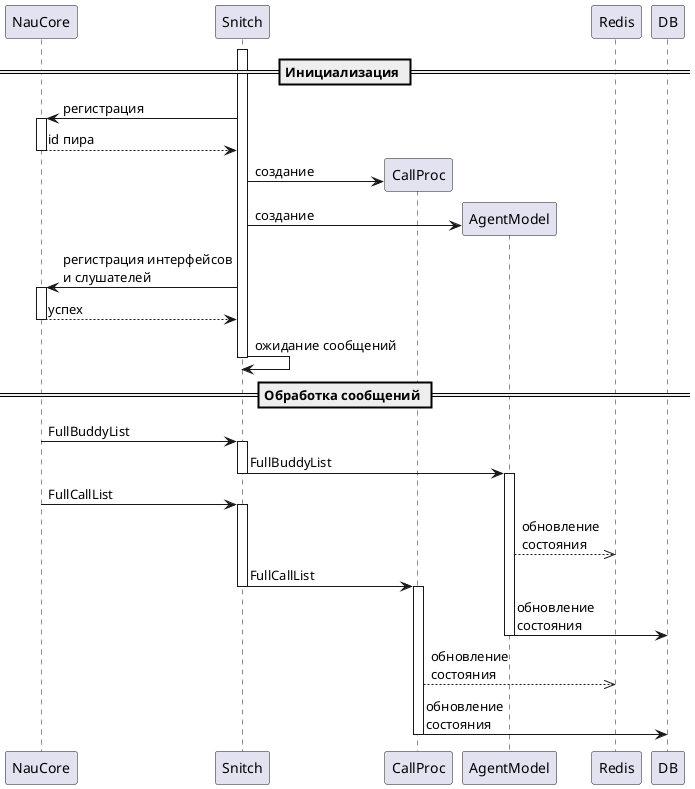 @startuml

participant NauCore order 1
participant Snitch order 3
'participant CallProc order 4
'participant AgentModel order 5
participant Redis order 6
participant DB order 7

== Инициализация ==

activate Snitch

Snitch -> NauCore: регистрация
activate NauCore

Snitch <-- NauCore: id пира
deactivate NauCore

create CallProc order 4
Snitch -> CallProc: создание

create AgentModel order 5
Snitch -> AgentModel: создание

Snitch -> NauCore: регистрация интерфейсов \nи слушателей
activate NauCore
NauCore --> Snitch: успех
deactivate NauCore

Snitch -> Snitch: ожидание сообщений
deactivate Snitch

== Обработка сообщений ==

NauCore -> Snitch: FullBuddyList
activate Snitch
Snitch -> AgentModel: FullBuddyList
deactivate Snitch
activate AgentModel

NauCore -> Snitch: FullCallList
activate Snitch

AgentModel -->> Redis: обновление\nсостояния

Snitch -> CallProc: FullCallList
deactivate Snitch
activate CallProc

AgentModel -> DB: обновление\nсостояния
deactivate AgentModel

CallProc -->> Redis: обновление\nсостояния

CallProc -> DB: обновление\nсостояния
deactivate CallProc

@enduml
